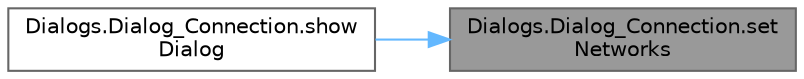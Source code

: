 digraph "Dialogs.Dialog_Connection.setNetworks"
{
 // LATEX_PDF_SIZE
  bgcolor="transparent";
  edge [fontname=Helvetica,fontsize=10,labelfontname=Helvetica,labelfontsize=10];
  node [fontname=Helvetica,fontsize=10,shape=box,height=0.2,width=0.4];
  rankdir="RL";
  Node1 [id="Node000001",label="Dialogs.Dialog_Connection.set\lNetworks",height=0.2,width=0.4,color="gray40", fillcolor="grey60", style="filled", fontcolor="black",tooltip=" "];
  Node1 -> Node2 [id="edge1_Node000001_Node000002",dir="back",color="steelblue1",style="solid",tooltip=" "];
  Node2 [id="Node000002",label="Dialogs.Dialog_Connection.show\lDialog",height=0.2,width=0.4,color="grey40", fillcolor="white", style="filled",URL="$class_dialogs_1_1_dialog___connection.html#a79857db96f0a4c8b2a00f7f0c9fd9ea6",tooltip=" "];
}
